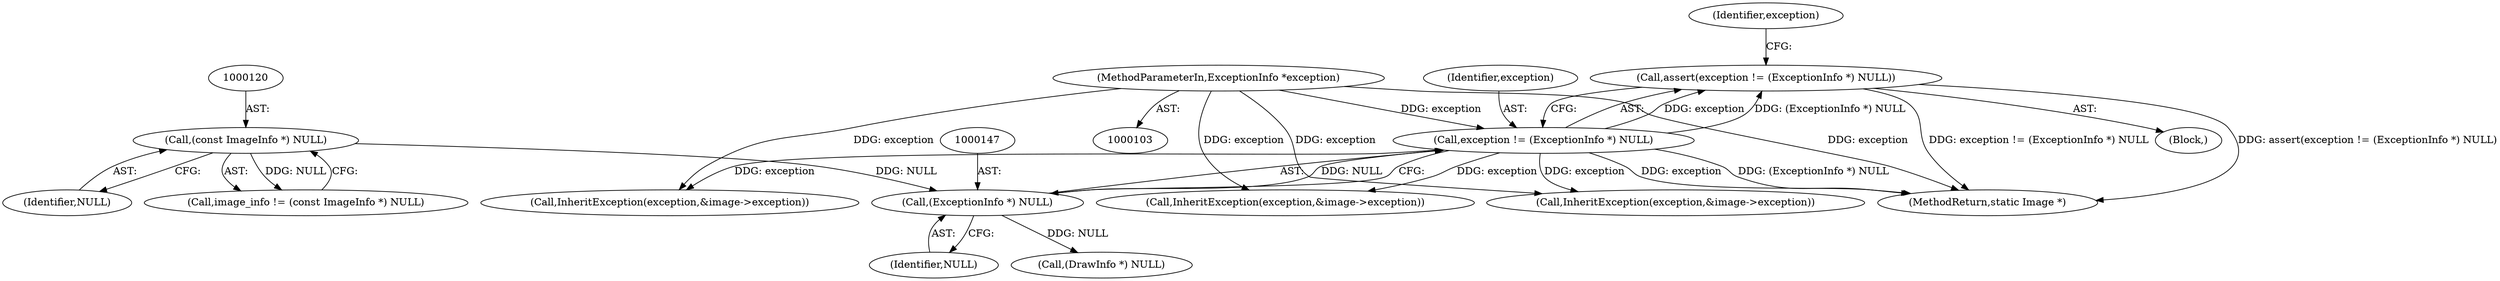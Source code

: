 digraph "0_ImageMagick_0474237508f39c4f783208123431815f1ededb76@API" {
"1000143" [label="(Call,assert(exception != (ExceptionInfo *) NULL))"];
"1000144" [label="(Call,exception != (ExceptionInfo *) NULL)"];
"1000105" [label="(MethodParameterIn,ExceptionInfo *exception)"];
"1000146" [label="(Call,(ExceptionInfo *) NULL)"];
"1000119" [label="(Call,(const ImageInfo *) NULL)"];
"1000117" [label="(Call,image_info != (const ImageInfo *) NULL)"];
"1000119" [label="(Call,(const ImageInfo *) NULL)"];
"1000105" [label="(MethodParameterIn,ExceptionInfo *exception)"];
"1000106" [label="(Block,)"];
"1000144" [label="(Call,exception != (ExceptionInfo *) NULL)"];
"1000146" [label="(Call,(ExceptionInfo *) NULL)"];
"1000148" [label="(Identifier,NULL)"];
"1000747" [label="(Call,InheritException(exception,&image->exception))"];
"1000143" [label="(Call,assert(exception != (ExceptionInfo *) NULL))"];
"1000191" [label="(Call,(DrawInfo *) NULL)"];
"1000152" [label="(Identifier,exception)"];
"1000728" [label="(Call,InheritException(exception,&image->exception))"];
"1000603" [label="(Call,InheritException(exception,&image->exception))"];
"1000847" [label="(MethodReturn,static Image *)"];
"1000121" [label="(Identifier,NULL)"];
"1000145" [label="(Identifier,exception)"];
"1000143" -> "1000106"  [label="AST: "];
"1000143" -> "1000144"  [label="CFG: "];
"1000144" -> "1000143"  [label="AST: "];
"1000152" -> "1000143"  [label="CFG: "];
"1000143" -> "1000847"  [label="DDG: exception != (ExceptionInfo *) NULL"];
"1000143" -> "1000847"  [label="DDG: assert(exception != (ExceptionInfo *) NULL)"];
"1000144" -> "1000143"  [label="DDG: exception"];
"1000144" -> "1000143"  [label="DDG: (ExceptionInfo *) NULL"];
"1000144" -> "1000146"  [label="CFG: "];
"1000145" -> "1000144"  [label="AST: "];
"1000146" -> "1000144"  [label="AST: "];
"1000144" -> "1000847"  [label="DDG: exception"];
"1000144" -> "1000847"  [label="DDG: (ExceptionInfo *) NULL"];
"1000105" -> "1000144"  [label="DDG: exception"];
"1000146" -> "1000144"  [label="DDG: NULL"];
"1000144" -> "1000603"  [label="DDG: exception"];
"1000144" -> "1000728"  [label="DDG: exception"];
"1000144" -> "1000747"  [label="DDG: exception"];
"1000105" -> "1000103"  [label="AST: "];
"1000105" -> "1000847"  [label="DDG: exception"];
"1000105" -> "1000603"  [label="DDG: exception"];
"1000105" -> "1000728"  [label="DDG: exception"];
"1000105" -> "1000747"  [label="DDG: exception"];
"1000146" -> "1000148"  [label="CFG: "];
"1000147" -> "1000146"  [label="AST: "];
"1000148" -> "1000146"  [label="AST: "];
"1000119" -> "1000146"  [label="DDG: NULL"];
"1000146" -> "1000191"  [label="DDG: NULL"];
"1000119" -> "1000117"  [label="AST: "];
"1000119" -> "1000121"  [label="CFG: "];
"1000120" -> "1000119"  [label="AST: "];
"1000121" -> "1000119"  [label="AST: "];
"1000117" -> "1000119"  [label="CFG: "];
"1000119" -> "1000117"  [label="DDG: NULL"];
}
